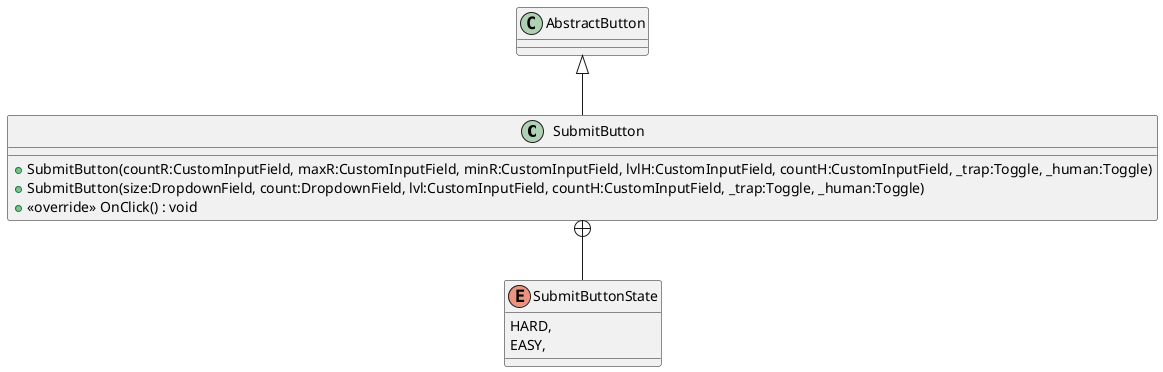@startuml
class SubmitButton {
    + SubmitButton(countR:CustomInputField, maxR:CustomInputField, minR:CustomInputField, lvlH:CustomInputField, countH:CustomInputField, _trap:Toggle, _human:Toggle)
    + SubmitButton(size:DropdownField, count:DropdownField, lvl:CustomInputField, countH:CustomInputField, _trap:Toggle, _human:Toggle)
    + <<override>> OnClick() : void
}
enum SubmitButtonState {
    HARD,
    EASY,
}
AbstractButton <|-- SubmitButton
SubmitButton +-- SubmitButtonState
@enduml
